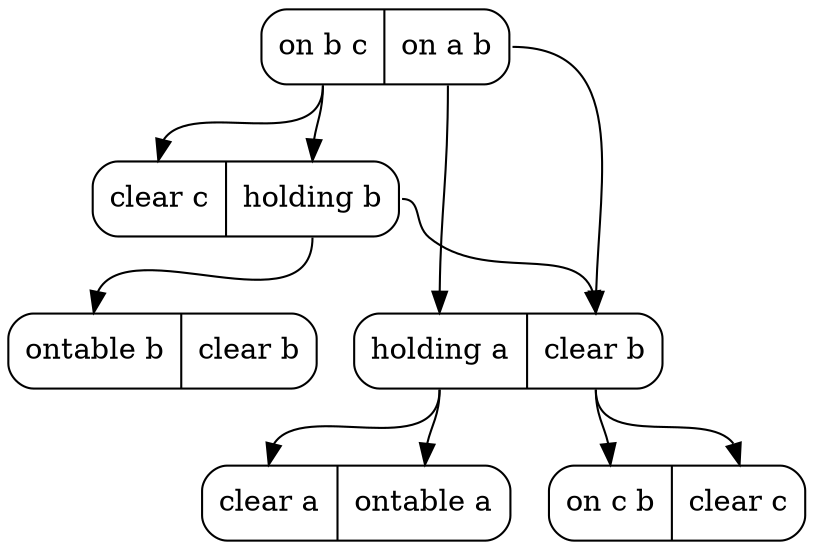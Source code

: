 digraph Tree {
	node [shape=Mrecord];
	 edge [style=solid, color=black];
struct0 [label="<onbc> on b c|<onab> on a b"];
struct1 [label="<clearc> clear c|<holdingb> holding b"];
struct2 [label="<holdinga> holding a|<clearb> clear b"];
struct3 [label="<cleara> clear a|<ontablea> ontable a"];
struct4 [label="<ontableb> ontable b|<clearb> clear b"];
struct5 [label="<oncb> on c b|<clearc> clear c"];
struct0:onbc -> struct1:clearc;
struct0:onbc -> struct1:holdingb;
struct0:onab -> struct2:holdinga;
struct0:onab -> struct2:clearb;
struct2:holdinga -> struct3:cleara;
struct2:holdinga -> struct3:ontablea;
struct1:holdingb -> struct4:ontableb;
struct1:holdingb -> struct2:clearb;
struct2:clearb -> struct5:oncb;
struct2:clearb -> struct5:clearc;
}
